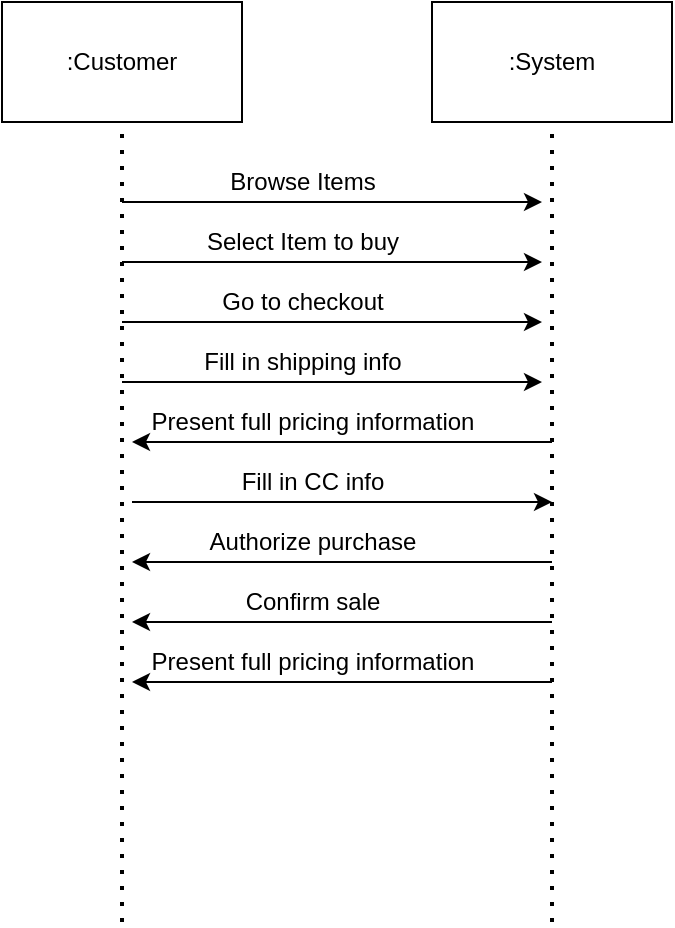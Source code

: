 <mxfile version="14.3.2" type="device"><diagram id="lou8KKcBFPk_a5xtoF1K" name="Page-1"><mxGraphModel dx="1038" dy="548" grid="1" gridSize="10" guides="1" tooltips="1" connect="1" arrows="1" fold="1" page="1" pageScale="1" pageWidth="850" pageHeight="1100" math="0" shadow="0"><root><mxCell id="0"/><mxCell id="1" parent="0"/><mxCell id="3A-z9fFEhc5w55xdWDIi-1" value=":Customer" style="rounded=0;whiteSpace=wrap;html=1;" vertex="1" parent="1"><mxGeometry x="150" y="80" width="120" height="60" as="geometry"/></mxCell><mxCell id="3A-z9fFEhc5w55xdWDIi-2" value=":System" style="rounded=0;whiteSpace=wrap;html=1;" vertex="1" parent="1"><mxGeometry x="365" y="80" width="120" height="60" as="geometry"/></mxCell><mxCell id="3A-z9fFEhc5w55xdWDIi-4" value="" style="endArrow=none;dashed=1;html=1;dashPattern=1 3;strokeWidth=2;" edge="1" parent="1"><mxGeometry width="50" height="50" relative="1" as="geometry"><mxPoint x="210" y="540" as="sourcePoint"/><mxPoint x="210" y="140" as="targetPoint"/></mxGeometry></mxCell><mxCell id="3A-z9fFEhc5w55xdWDIi-5" value="" style="endArrow=none;dashed=1;html=1;dashPattern=1 3;strokeWidth=2;" edge="1" parent="1"><mxGeometry width="50" height="50" relative="1" as="geometry"><mxPoint x="425" y="540" as="sourcePoint"/><mxPoint x="425" y="140" as="targetPoint"/></mxGeometry></mxCell><mxCell id="3A-z9fFEhc5w55xdWDIi-7" value="" style="endArrow=classic;html=1;" edge="1" parent="1"><mxGeometry width="50" height="50" relative="1" as="geometry"><mxPoint x="210" y="180" as="sourcePoint"/><mxPoint x="420" y="180" as="targetPoint"/></mxGeometry></mxCell><mxCell id="3A-z9fFEhc5w55xdWDIi-8" value="Browse Items" style="text;html=1;align=center;verticalAlign=middle;resizable=0;points=[];autosize=1;" vertex="1" parent="1"><mxGeometry x="255" y="160" width="90" height="20" as="geometry"/></mxCell><mxCell id="3A-z9fFEhc5w55xdWDIi-9" value="" style="endArrow=classic;html=1;" edge="1" parent="1"><mxGeometry width="50" height="50" relative="1" as="geometry"><mxPoint x="210" y="210" as="sourcePoint"/><mxPoint x="420" y="210" as="targetPoint"/></mxGeometry></mxCell><mxCell id="3A-z9fFEhc5w55xdWDIi-10" value="Select Item to buy" style="text;html=1;align=center;verticalAlign=middle;resizable=0;points=[];autosize=1;" vertex="1" parent="1"><mxGeometry x="245" y="190" width="110" height="20" as="geometry"/></mxCell><mxCell id="3A-z9fFEhc5w55xdWDIi-11" value="" style="endArrow=classic;html=1;" edge="1" parent="1"><mxGeometry width="50" height="50" relative="1" as="geometry"><mxPoint x="210" y="240" as="sourcePoint"/><mxPoint x="420" y="240" as="targetPoint"/></mxGeometry></mxCell><mxCell id="3A-z9fFEhc5w55xdWDIi-12" value="Go to checkout" style="text;html=1;align=center;verticalAlign=middle;resizable=0;points=[];autosize=1;" vertex="1" parent="1"><mxGeometry x="250" y="220" width="100" height="20" as="geometry"/></mxCell><mxCell id="3A-z9fFEhc5w55xdWDIi-13" value="" style="endArrow=classic;html=1;" edge="1" parent="1"><mxGeometry width="50" height="50" relative="1" as="geometry"><mxPoint x="210" y="270" as="sourcePoint"/><mxPoint x="420" y="270" as="targetPoint"/></mxGeometry></mxCell><mxCell id="3A-z9fFEhc5w55xdWDIi-14" value="Fill in shipping info" style="text;html=1;align=center;verticalAlign=middle;resizable=0;points=[];autosize=1;" vertex="1" parent="1"><mxGeometry x="245" y="250" width="110" height="20" as="geometry"/></mxCell><mxCell id="3A-z9fFEhc5w55xdWDIi-15" value="" style="endArrow=classic;html=1;" edge="1" parent="1"><mxGeometry width="50" height="50" relative="1" as="geometry"><mxPoint x="425" y="300" as="sourcePoint"/><mxPoint x="215" y="300" as="targetPoint"/></mxGeometry></mxCell><mxCell id="3A-z9fFEhc5w55xdWDIi-16" value="Present full pricing information" style="text;html=1;align=center;verticalAlign=middle;resizable=0;points=[];autosize=1;" vertex="1" parent="1"><mxGeometry x="215" y="280" width="180" height="20" as="geometry"/></mxCell><mxCell id="3A-z9fFEhc5w55xdWDIi-17" value="" style="endArrow=classic;html=1;" edge="1" parent="1"><mxGeometry width="50" height="50" relative="1" as="geometry"><mxPoint x="215" y="330" as="sourcePoint"/><mxPoint x="425" y="330" as="targetPoint"/></mxGeometry></mxCell><mxCell id="3A-z9fFEhc5w55xdWDIi-18" value="Fill in CC info" style="text;html=1;align=center;verticalAlign=middle;resizable=0;points=[];autosize=1;" vertex="1" parent="1"><mxGeometry x="260" y="310" width="90" height="20" as="geometry"/></mxCell><mxCell id="3A-z9fFEhc5w55xdWDIi-19" value="" style="endArrow=classic;html=1;" edge="1" parent="1"><mxGeometry width="50" height="50" relative="1" as="geometry"><mxPoint x="425" y="360" as="sourcePoint"/><mxPoint x="215" y="360" as="targetPoint"/></mxGeometry></mxCell><mxCell id="3A-z9fFEhc5w55xdWDIi-20" value="Authorize purchase" style="text;html=1;align=center;verticalAlign=middle;resizable=0;points=[];autosize=1;" vertex="1" parent="1"><mxGeometry x="245" y="340" width="120" height="20" as="geometry"/></mxCell><mxCell id="3A-z9fFEhc5w55xdWDIi-21" value="" style="endArrow=classic;html=1;" edge="1" parent="1"><mxGeometry width="50" height="50" relative="1" as="geometry"><mxPoint x="425" y="390" as="sourcePoint"/><mxPoint x="215" y="390" as="targetPoint"/></mxGeometry></mxCell><mxCell id="3A-z9fFEhc5w55xdWDIi-22" value="Confirm sale" style="text;html=1;align=center;verticalAlign=middle;resizable=0;points=[];autosize=1;" vertex="1" parent="1"><mxGeometry x="265" y="370" width="80" height="20" as="geometry"/></mxCell><mxCell id="3A-z9fFEhc5w55xdWDIi-23" value="" style="endArrow=classic;html=1;" edge="1" parent="1"><mxGeometry width="50" height="50" relative="1" as="geometry"><mxPoint x="425" y="420" as="sourcePoint"/><mxPoint x="215" y="420" as="targetPoint"/></mxGeometry></mxCell><mxCell id="3A-z9fFEhc5w55xdWDIi-24" value="Present full pricing information" style="text;html=1;align=center;verticalAlign=middle;resizable=0;points=[];autosize=1;" vertex="1" parent="1"><mxGeometry x="215" y="400" width="180" height="20" as="geometry"/></mxCell></root></mxGraphModel></diagram></mxfile>